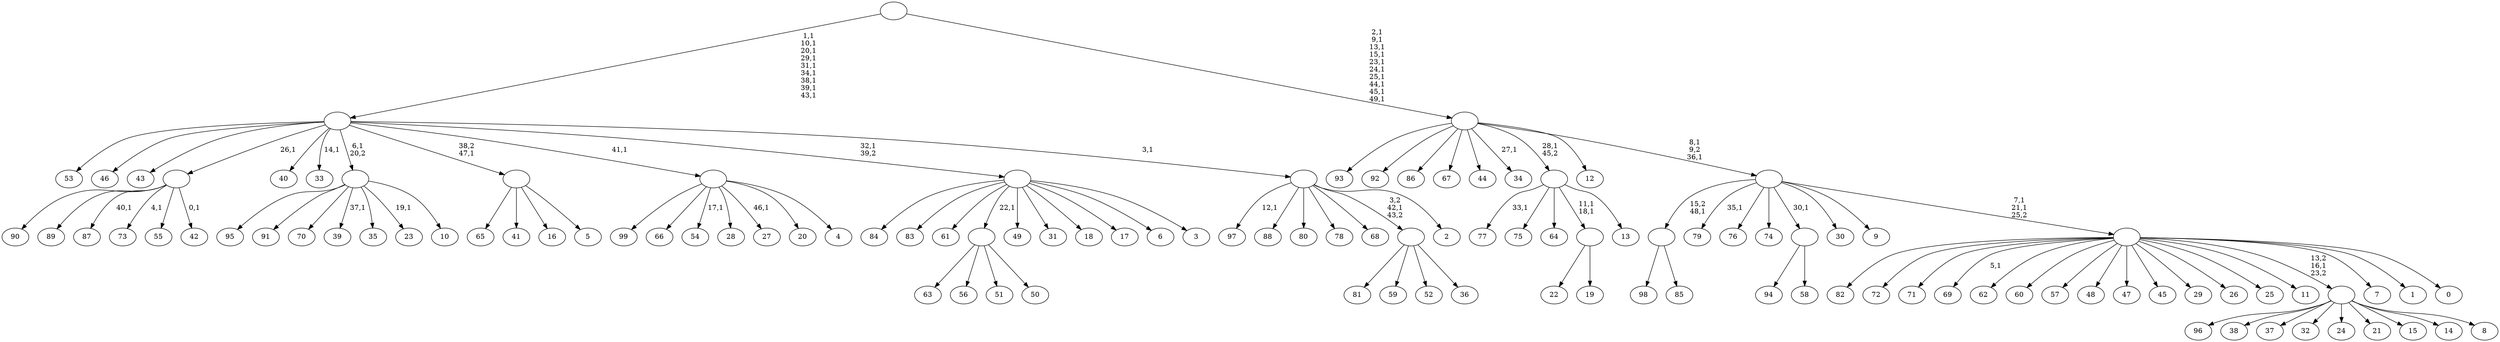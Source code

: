 digraph T {
	150 [label="99"]
	149 [label="98"]
	148 [label="97"]
	146 [label="96"]
	145 [label="95"]
	144 [label="94"]
	143 [label="93"]
	142 [label="92"]
	141 [label="91"]
	140 [label="90"]
	139 [label="89"]
	138 [label="88"]
	137 [label="87"]
	135 [label="86"]
	134 [label="85"]
	133 [label=""]
	132 [label="84"]
	131 [label="83"]
	130 [label="82"]
	129 [label="81"]
	128 [label="80"]
	127 [label="79"]
	125 [label="78"]
	124 [label="77"]
	122 [label="76"]
	121 [label="75"]
	120 [label="74"]
	119 [label="73"]
	117 [label="72"]
	116 [label="71"]
	115 [label="70"]
	114 [label="69"]
	112 [label="68"]
	111 [label="67"]
	110 [label="66"]
	109 [label="65"]
	108 [label="64"]
	107 [label="63"]
	106 [label="62"]
	105 [label="61"]
	104 [label="60"]
	103 [label="59"]
	102 [label="58"]
	101 [label=""]
	100 [label="57"]
	99 [label="56"]
	98 [label="55"]
	97 [label="54"]
	95 [label="53"]
	94 [label="52"]
	93 [label="51"]
	92 [label="50"]
	91 [label=""]
	90 [label="49"]
	89 [label="48"]
	88 [label="47"]
	87 [label="46"]
	86 [label="45"]
	85 [label="44"]
	84 [label="43"]
	83 [label="42"]
	81 [label=""]
	80 [label="41"]
	79 [label="40"]
	78 [label="39"]
	76 [label="38"]
	75 [label="37"]
	74 [label="36"]
	73 [label=""]
	72 [label="35"]
	71 [label="34"]
	69 [label="33"]
	67 [label="32"]
	66 [label="31"]
	65 [label="30"]
	64 [label="29"]
	63 [label="28"]
	62 [label="27"]
	60 [label="26"]
	59 [label="25"]
	58 [label="24"]
	57 [label="23"]
	55 [label="22"]
	54 [label="21"]
	53 [label="20"]
	52 [label="19"]
	51 [label=""]
	49 [label="18"]
	48 [label="17"]
	47 [label="16"]
	46 [label="15"]
	45 [label="14"]
	44 [label="13"]
	43 [label=""]
	42 [label="12"]
	41 [label="11"]
	40 [label="10"]
	39 [label=""]
	38 [label="9"]
	37 [label="8"]
	36 [label=""]
	35 [label="7"]
	34 [label="6"]
	33 [label="5"]
	32 [label=""]
	31 [label="4"]
	30 [label=""]
	29 [label="3"]
	28 [label=""]
	27 [label="2"]
	26 [label=""]
	25 [label=""]
	16 [label="1"]
	15 [label="0"]
	14 [label=""]
	12 [label=""]
	10 [label=""]
	0 [label=""]
	133 -> 149 [label=""]
	133 -> 134 [label=""]
	101 -> 144 [label=""]
	101 -> 102 [label=""]
	91 -> 107 [label=""]
	91 -> 99 [label=""]
	91 -> 93 [label=""]
	91 -> 92 [label=""]
	81 -> 83 [label="0,1"]
	81 -> 119 [label="4,1"]
	81 -> 137 [label="40,1"]
	81 -> 140 [label=""]
	81 -> 139 [label=""]
	81 -> 98 [label=""]
	73 -> 129 [label=""]
	73 -> 103 [label=""]
	73 -> 94 [label=""]
	73 -> 74 [label=""]
	51 -> 55 [label=""]
	51 -> 52 [label=""]
	43 -> 51 [label="11,1\n18,1"]
	43 -> 124 [label="33,1"]
	43 -> 121 [label=""]
	43 -> 108 [label=""]
	43 -> 44 [label=""]
	39 -> 57 [label="19,1"]
	39 -> 78 [label="37,1"]
	39 -> 145 [label=""]
	39 -> 141 [label=""]
	39 -> 115 [label=""]
	39 -> 72 [label=""]
	39 -> 40 [label=""]
	36 -> 146 [label=""]
	36 -> 76 [label=""]
	36 -> 75 [label=""]
	36 -> 67 [label=""]
	36 -> 58 [label=""]
	36 -> 54 [label=""]
	36 -> 46 [label=""]
	36 -> 45 [label=""]
	36 -> 37 [label=""]
	32 -> 109 [label=""]
	32 -> 80 [label=""]
	32 -> 47 [label=""]
	32 -> 33 [label=""]
	30 -> 62 [label="46,1"]
	30 -> 97 [label="17,1"]
	30 -> 150 [label=""]
	30 -> 110 [label=""]
	30 -> 63 [label=""]
	30 -> 53 [label=""]
	30 -> 31 [label=""]
	28 -> 132 [label=""]
	28 -> 131 [label=""]
	28 -> 105 [label=""]
	28 -> 91 [label="22,1"]
	28 -> 90 [label=""]
	28 -> 66 [label=""]
	28 -> 49 [label=""]
	28 -> 48 [label=""]
	28 -> 34 [label=""]
	28 -> 29 [label=""]
	26 -> 148 [label="12,1"]
	26 -> 138 [label=""]
	26 -> 128 [label=""]
	26 -> 125 [label=""]
	26 -> 112 [label=""]
	26 -> 73 [label="3,2\n42,1\n43,2"]
	26 -> 27 [label=""]
	25 -> 69 [label="14,1"]
	25 -> 95 [label=""]
	25 -> 87 [label=""]
	25 -> 84 [label=""]
	25 -> 81 [label="26,1"]
	25 -> 79 [label=""]
	25 -> 39 [label="6,1\n20,2"]
	25 -> 32 [label="38,2\n47,1"]
	25 -> 30 [label="41,1"]
	25 -> 28 [label="32,1\n39,2"]
	25 -> 26 [label="3,1"]
	14 -> 114 [label="5,1"]
	14 -> 130 [label=""]
	14 -> 117 [label=""]
	14 -> 116 [label=""]
	14 -> 106 [label=""]
	14 -> 104 [label=""]
	14 -> 100 [label=""]
	14 -> 89 [label=""]
	14 -> 88 [label=""]
	14 -> 86 [label=""]
	14 -> 64 [label=""]
	14 -> 60 [label=""]
	14 -> 59 [label=""]
	14 -> 41 [label=""]
	14 -> 36 [label="13,2\n16,1\n23,2"]
	14 -> 35 [label=""]
	14 -> 16 [label=""]
	14 -> 15 [label=""]
	12 -> 14 [label="7,1\n21,1\n25,2"]
	12 -> 127 [label="35,1"]
	12 -> 133 [label="15,2\n48,1"]
	12 -> 122 [label=""]
	12 -> 120 [label=""]
	12 -> 101 [label="30,1"]
	12 -> 65 [label=""]
	12 -> 38 [label=""]
	10 -> 12 [label="8,1\n9,2\n36,1"]
	10 -> 71 [label="27,1"]
	10 -> 143 [label=""]
	10 -> 142 [label=""]
	10 -> 135 [label=""]
	10 -> 111 [label=""]
	10 -> 85 [label=""]
	10 -> 43 [label="28,1\n45,2"]
	10 -> 42 [label=""]
	0 -> 10 [label="2,1\n9,1\n13,1\n15,1\n23,1\n24,1\n25,1\n44,1\n45,1\n49,1"]
	0 -> 25 [label="1,1\n10,1\n20,1\n29,1\n31,1\n34,1\n38,1\n39,1\n43,1"]
}
